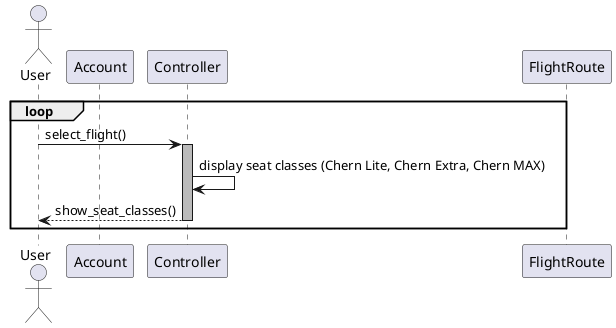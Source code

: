 @startuml SelectFlight
actor "User" as user
participant Account
participant Controller
participant FlightRoute


loop
    user -> Controller: select_flight()
    activate Controller #BBBBBB
    Controller -> Controller: display seat classes (Chern Lite, Chern Extra, Chern MAX)
    Controller --> user: show_seat_classes()
    deactivate Controller
end

@enduml
